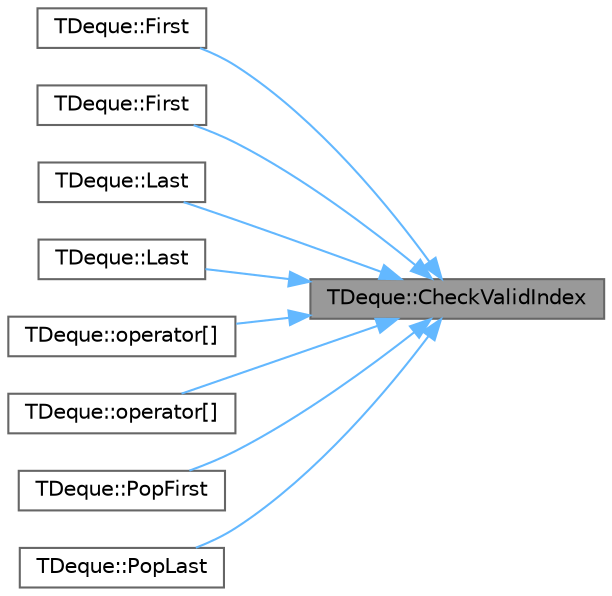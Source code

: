 digraph "TDeque::CheckValidIndex"
{
 // INTERACTIVE_SVG=YES
 // LATEX_PDF_SIZE
  bgcolor="transparent";
  edge [fontname=Helvetica,fontsize=10,labelfontname=Helvetica,labelfontsize=10];
  node [fontname=Helvetica,fontsize=10,shape=box,height=0.2,width=0.4];
  rankdir="RL";
  Node1 [id="Node000001",label="TDeque::CheckValidIndex",height=0.2,width=0.4,color="gray40", fillcolor="grey60", style="filled", fontcolor="black",tooltip=" "];
  Node1 -> Node2 [id="edge1_Node000001_Node000002",dir="back",color="steelblue1",style="solid",tooltip=" "];
  Node2 [id="Node000002",label="TDeque::First",height=0.2,width=0.4,color="grey40", fillcolor="white", style="filled",URL="$dd/df8/classTDeque.html#a9601605ce113dfb08fe46076e55ceaaf",tooltip=" "];
  Node1 -> Node3 [id="edge2_Node000001_Node000003",dir="back",color="steelblue1",style="solid",tooltip=" "];
  Node3 [id="Node000003",label="TDeque::First",height=0.2,width=0.4,color="grey40", fillcolor="white", style="filled",URL="$dd/df8/classTDeque.html#a3d35cf746b4549cd8de0a0dba849569e",tooltip=" "];
  Node1 -> Node4 [id="edge3_Node000001_Node000004",dir="back",color="steelblue1",style="solid",tooltip=" "];
  Node4 [id="Node000004",label="TDeque::Last",height=0.2,width=0.4,color="grey40", fillcolor="white", style="filled",URL="$dd/df8/classTDeque.html#aa7583eeae954f1dc19cefc30d9d406f1",tooltip=" "];
  Node1 -> Node5 [id="edge4_Node000001_Node000005",dir="back",color="steelblue1",style="solid",tooltip=" "];
  Node5 [id="Node000005",label="TDeque::Last",height=0.2,width=0.4,color="grey40", fillcolor="white", style="filled",URL="$dd/df8/classTDeque.html#a2349b992cdc6553dbe6625e0a96f61ec",tooltip=" "];
  Node1 -> Node6 [id="edge5_Node000001_Node000006",dir="back",color="steelblue1",style="solid",tooltip=" "];
  Node6 [id="Node000006",label="TDeque::operator[]",height=0.2,width=0.4,color="grey40", fillcolor="white", style="filled",URL="$dd/df8/classTDeque.html#affecf4fe0f1854e73bfbb38d23fb0738",tooltip=" "];
  Node1 -> Node7 [id="edge6_Node000001_Node000007",dir="back",color="steelblue1",style="solid",tooltip=" "];
  Node7 [id="Node000007",label="TDeque::operator[]",height=0.2,width=0.4,color="grey40", fillcolor="white", style="filled",URL="$dd/df8/classTDeque.html#a501fab8731c8449bbfbe7d9f183a82c3",tooltip=" "];
  Node1 -> Node8 [id="edge7_Node000001_Node000008",dir="back",color="steelblue1",style="solid",tooltip=" "];
  Node8 [id="Node000008",label="TDeque::PopFirst",height=0.2,width=0.4,color="grey40", fillcolor="white", style="filled",URL="$dd/df8/classTDeque.html#a074d7a8dd54a7e82fa25a130a49771d7",tooltip=" "];
  Node1 -> Node9 [id="edge8_Node000001_Node000009",dir="back",color="steelblue1",style="solid",tooltip=" "];
  Node9 [id="Node000009",label="TDeque::PopLast",height=0.2,width=0.4,color="grey40", fillcolor="white", style="filled",URL="$dd/df8/classTDeque.html#a9fd386a655925791c3a3f91716f87080",tooltip=" "];
}
